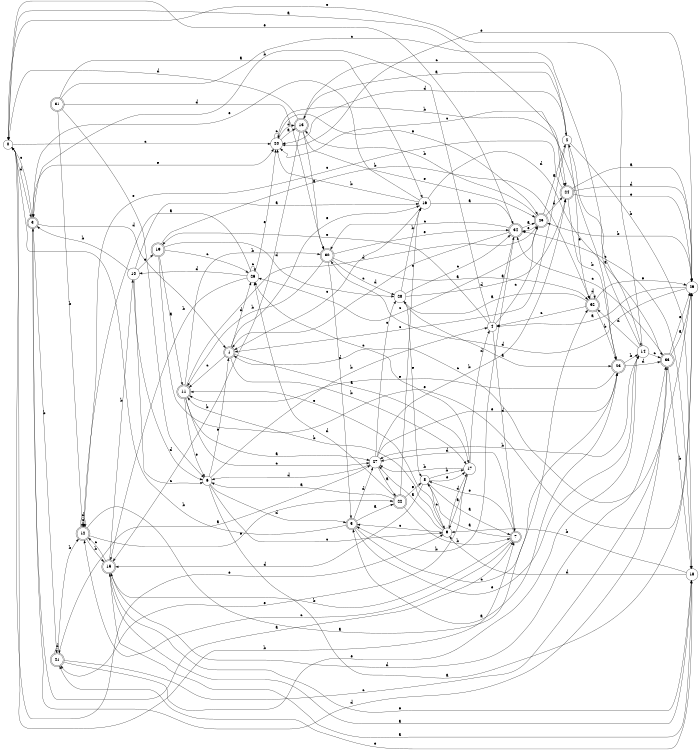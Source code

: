 digraph n28_10 {
__start0 [label="" shape="none"];

rankdir=LR;
size="8,5";

s0 [style="filled", color="black", fillcolor="white" shape="circle", label="0"];
s1 [style="rounded,filled", color="black", fillcolor="white" shape="doublecircle", label="1"];
s2 [style="filled", color="black", fillcolor="white" shape="circle", label="2"];
s3 [style="rounded,filled", color="black", fillcolor="white" shape="doublecircle", label="3"];
s4 [style="filled", color="black", fillcolor="white" shape="circle", label="4"];
s5 [style="rounded,filled", color="black", fillcolor="white" shape="doublecircle", label="5"];
s6 [style="filled", color="black", fillcolor="white" shape="circle", label="6"];
s7 [style="rounded,filled", color="black", fillcolor="white" shape="doublecircle", label="7"];
s8 [style="filled", color="black", fillcolor="white" shape="circle", label="8"];
s9 [style="filled", color="black", fillcolor="white" shape="circle", label="9"];
s10 [style="filled", color="black", fillcolor="white" shape="circle", label="10"];
s11 [style="rounded,filled", color="black", fillcolor="white" shape="doublecircle", label="11"];
s12 [style="rounded,filled", color="black", fillcolor="white" shape="doublecircle", label="12"];
s13 [style="rounded,filled", color="black", fillcolor="white" shape="doublecircle", label="13"];
s14 [style="filled", color="black", fillcolor="white" shape="circle", label="14"];
s15 [style="rounded,filled", color="black", fillcolor="white" shape="doublecircle", label="15"];
s16 [style="filled", color="black", fillcolor="white" shape="circle", label="16"];
s17 [style="filled", color="black", fillcolor="white" shape="circle", label="17"];
s18 [style="filled", color="black", fillcolor="white" shape="circle", label="18"];
s19 [style="rounded,filled", color="black", fillcolor="white" shape="doublecircle", label="19"];
s20 [style="filled", color="black", fillcolor="white" shape="circle", label="20"];
s21 [style="rounded,filled", color="black", fillcolor="white" shape="doublecircle", label="21"];
s22 [style="rounded,filled", color="black", fillcolor="white" shape="doublecircle", label="22"];
s23 [style="rounded,filled", color="black", fillcolor="white" shape="doublecircle", label="23"];
s24 [style="rounded,filled", color="black", fillcolor="white" shape="doublecircle", label="24"];
s25 [style="rounded,filled", color="black", fillcolor="white" shape="doublecircle", label="25"];
s26 [style="filled", color="black", fillcolor="white" shape="circle", label="26"];
s27 [style="filled", color="black", fillcolor="white" shape="circle", label="27"];
s28 [style="filled", color="black", fillcolor="white" shape="circle", label="28"];
s29 [style="filled", color="black", fillcolor="white" shape="circle", label="29"];
s30 [style="rounded,filled", color="black", fillcolor="white" shape="doublecircle", label="30"];
s31 [style="rounded,filled", color="black", fillcolor="white" shape="doublecircle", label="31"];
s32 [style="rounded,filled", color="black", fillcolor="white" shape="doublecircle", label="32"];
s33 [style="rounded,filled", color="black", fillcolor="white" shape="doublecircle", label="33"];
s34 [style="rounded,filled", color="black", fillcolor="white" shape="doublecircle", label="34"];
s0 -> s24 [label="a"];
s0 -> s7 [label="b"];
s0 -> s20 [label="c"];
s0 -> s3 [label="d"];
s0 -> s9 [label="e"];
s1 -> s17 [label="a"];
s1 -> s17 [label="b"];
s1 -> s11 [label="c"];
s1 -> s26 [label="d"];
s1 -> s16 [label="e"];
s2 -> s13 [label="a"];
s2 -> s18 [label="b"];
s2 -> s1 [label="c"];
s2 -> s20 [label="d"];
s2 -> s32 [label="e"];
s3 -> s7 [label="a"];
s3 -> s21 [label="b"];
s3 -> s0 [label="c"];
s3 -> s1 [label="d"];
s3 -> s20 [label="e"];
s4 -> s34 [label="a"];
s4 -> s3 [label="b"];
s4 -> s25 [label="c"];
s4 -> s7 [label="d"];
s4 -> s19 [label="e"];
s5 -> s22 [label="a"];
s5 -> s0 [label="b"];
s5 -> s23 [label="c"];
s5 -> s27 [label="d"];
s5 -> s14 [label="e"];
s6 -> s29 [label="a"];
s6 -> s4 [label="b"];
s6 -> s9 [label="c"];
s6 -> s5 [label="d"];
s6 -> s1 [label="e"];
s7 -> s8 [label="a"];
s7 -> s15 [label="b"];
s7 -> s12 [label="c"];
s7 -> s27 [label="d"];
s7 -> s8 [label="e"];
s8 -> s7 [label="a"];
s8 -> s17 [label="b"];
s8 -> s9 [label="c"];
s8 -> s15 [label="d"];
s8 -> s17 [label="e"];
s9 -> s27 [label="a"];
s9 -> s11 [label="b"];
s9 -> s5 [label="c"];
s9 -> s17 [label="d"];
s9 -> s11 [label="e"];
s10 -> s16 [label="a"];
s10 -> s3 [label="b"];
s10 -> s6 [label="c"];
s10 -> s6 [label="d"];
s10 -> s19 [label="e"];
s11 -> s27 [label="a"];
s11 -> s30 [label="b"];
s11 -> s27 [label="c"];
s11 -> s25 [label="d"];
s11 -> s6 [label="e"];
s12 -> s32 [label="a"];
s12 -> s15 [label="b"];
s12 -> s12 [label="c"];
s12 -> s12 [label="d"];
s12 -> s22 [label="e"];
s13 -> s30 [label="a"];
s13 -> s15 [label="b"];
s13 -> s2 [label="c"];
s13 -> s0 [label="d"];
s13 -> s25 [label="e"];
s14 -> s2 [label="a"];
s14 -> s27 [label="b"];
s14 -> s33 [label="c"];
s14 -> s32 [label="d"];
s14 -> s0 [label="e"];
s15 -> s18 [label="a"];
s15 -> s10 [label="b"];
s15 -> s12 [label="c"];
s15 -> s33 [label="d"];
s15 -> s18 [label="e"];
s16 -> s34 [label="a"];
s16 -> s20 [label="b"];
s16 -> s1 [label="c"];
s16 -> s33 [label="d"];
s16 -> s3 [label="e"];
s17 -> s9 [label="a"];
s17 -> s27 [label="b"];
s17 -> s26 [label="c"];
s17 -> s4 [label="d"];
s17 -> s21 [label="e"];
s18 -> s15 [label="a"];
s18 -> s9 [label="b"];
s18 -> s34 [label="c"];
s18 -> s9 [label="d"];
s18 -> s21 [label="e"];
s19 -> s11 [label="a"];
s19 -> s32 [label="b"];
s19 -> s26 [label="c"];
s19 -> s28 [label="d"];
s19 -> s29 [label="e"];
s20 -> s13 [label="a"];
s20 -> s24 [label="b"];
s20 -> s20 [label="c"];
s20 -> s13 [label="d"];
s20 -> s25 [label="e"];
s21 -> s27 [label="a"];
s21 -> s12 [label="b"];
s21 -> s33 [label="c"];
s21 -> s21 [label="d"];
s21 -> s14 [label="e"];
s22 -> s6 [label="a"];
s22 -> s7 [label="b"];
s22 -> s16 [label="c"];
s22 -> s26 [label="d"];
s22 -> s8 [label="e"];
s23 -> s5 [label="a"];
s23 -> s14 [label="b"];
s23 -> s20 [label="c"];
s23 -> s33 [label="d"];
s23 -> s11 [label="e"];
s24 -> s29 [label="a"];
s24 -> s23 [label="b"];
s24 -> s12 [label="c"];
s24 -> s29 [label="d"];
s24 -> s29 [label="e"];
s25 -> s2 [label="a"];
s25 -> s13 [label="b"];
s25 -> s26 [label="c"];
s25 -> s24 [label="d"];
s25 -> s34 [label="e"];
s26 -> s12 [label="a"];
s26 -> s15 [label="b"];
s26 -> s26 [label="c"];
s26 -> s10 [label="d"];
s26 -> s20 [label="e"];
s27 -> s22 [label="a"];
s27 -> s24 [label="b"];
s27 -> s28 [label="c"];
s27 -> s6 [label="d"];
s27 -> s23 [label="e"];
s28 -> s23 [label="a"];
s28 -> s16 [label="b"];
s28 -> s34 [label="c"];
s28 -> s24 [label="d"];
s28 -> s8 [label="e"];
s29 -> s4 [label="a"];
s29 -> s25 [label="b"];
s29 -> s1 [label="c"];
s29 -> s30 [label="d"];
s29 -> s20 [label="e"];
s30 -> s32 [label="a"];
s30 -> s11 [label="b"];
s30 -> s28 [label="c"];
s30 -> s5 [label="d"];
s30 -> s34 [label="e"];
s31 -> s16 [label="a"];
s31 -> s12 [label="b"];
s31 -> s14 [label="c"];
s31 -> s30 [label="d"];
s31 -> s6 [label="e"];
s32 -> s28 [label="a"];
s32 -> s23 [label="b"];
s32 -> s4 [label="c"];
s32 -> s32 [label="d"];
s32 -> s29 [label="e"];
s33 -> s29 [label="a"];
s33 -> s18 [label="b"];
s33 -> s34 [label="c"];
s33 -> s3 [label="d"];
s33 -> s29 [label="e"];
s34 -> s25 [label="a"];
s34 -> s5 [label="b"];
s34 -> s30 [label="c"];
s34 -> s1 [label="d"];
s34 -> s0 [label="e"];

}
